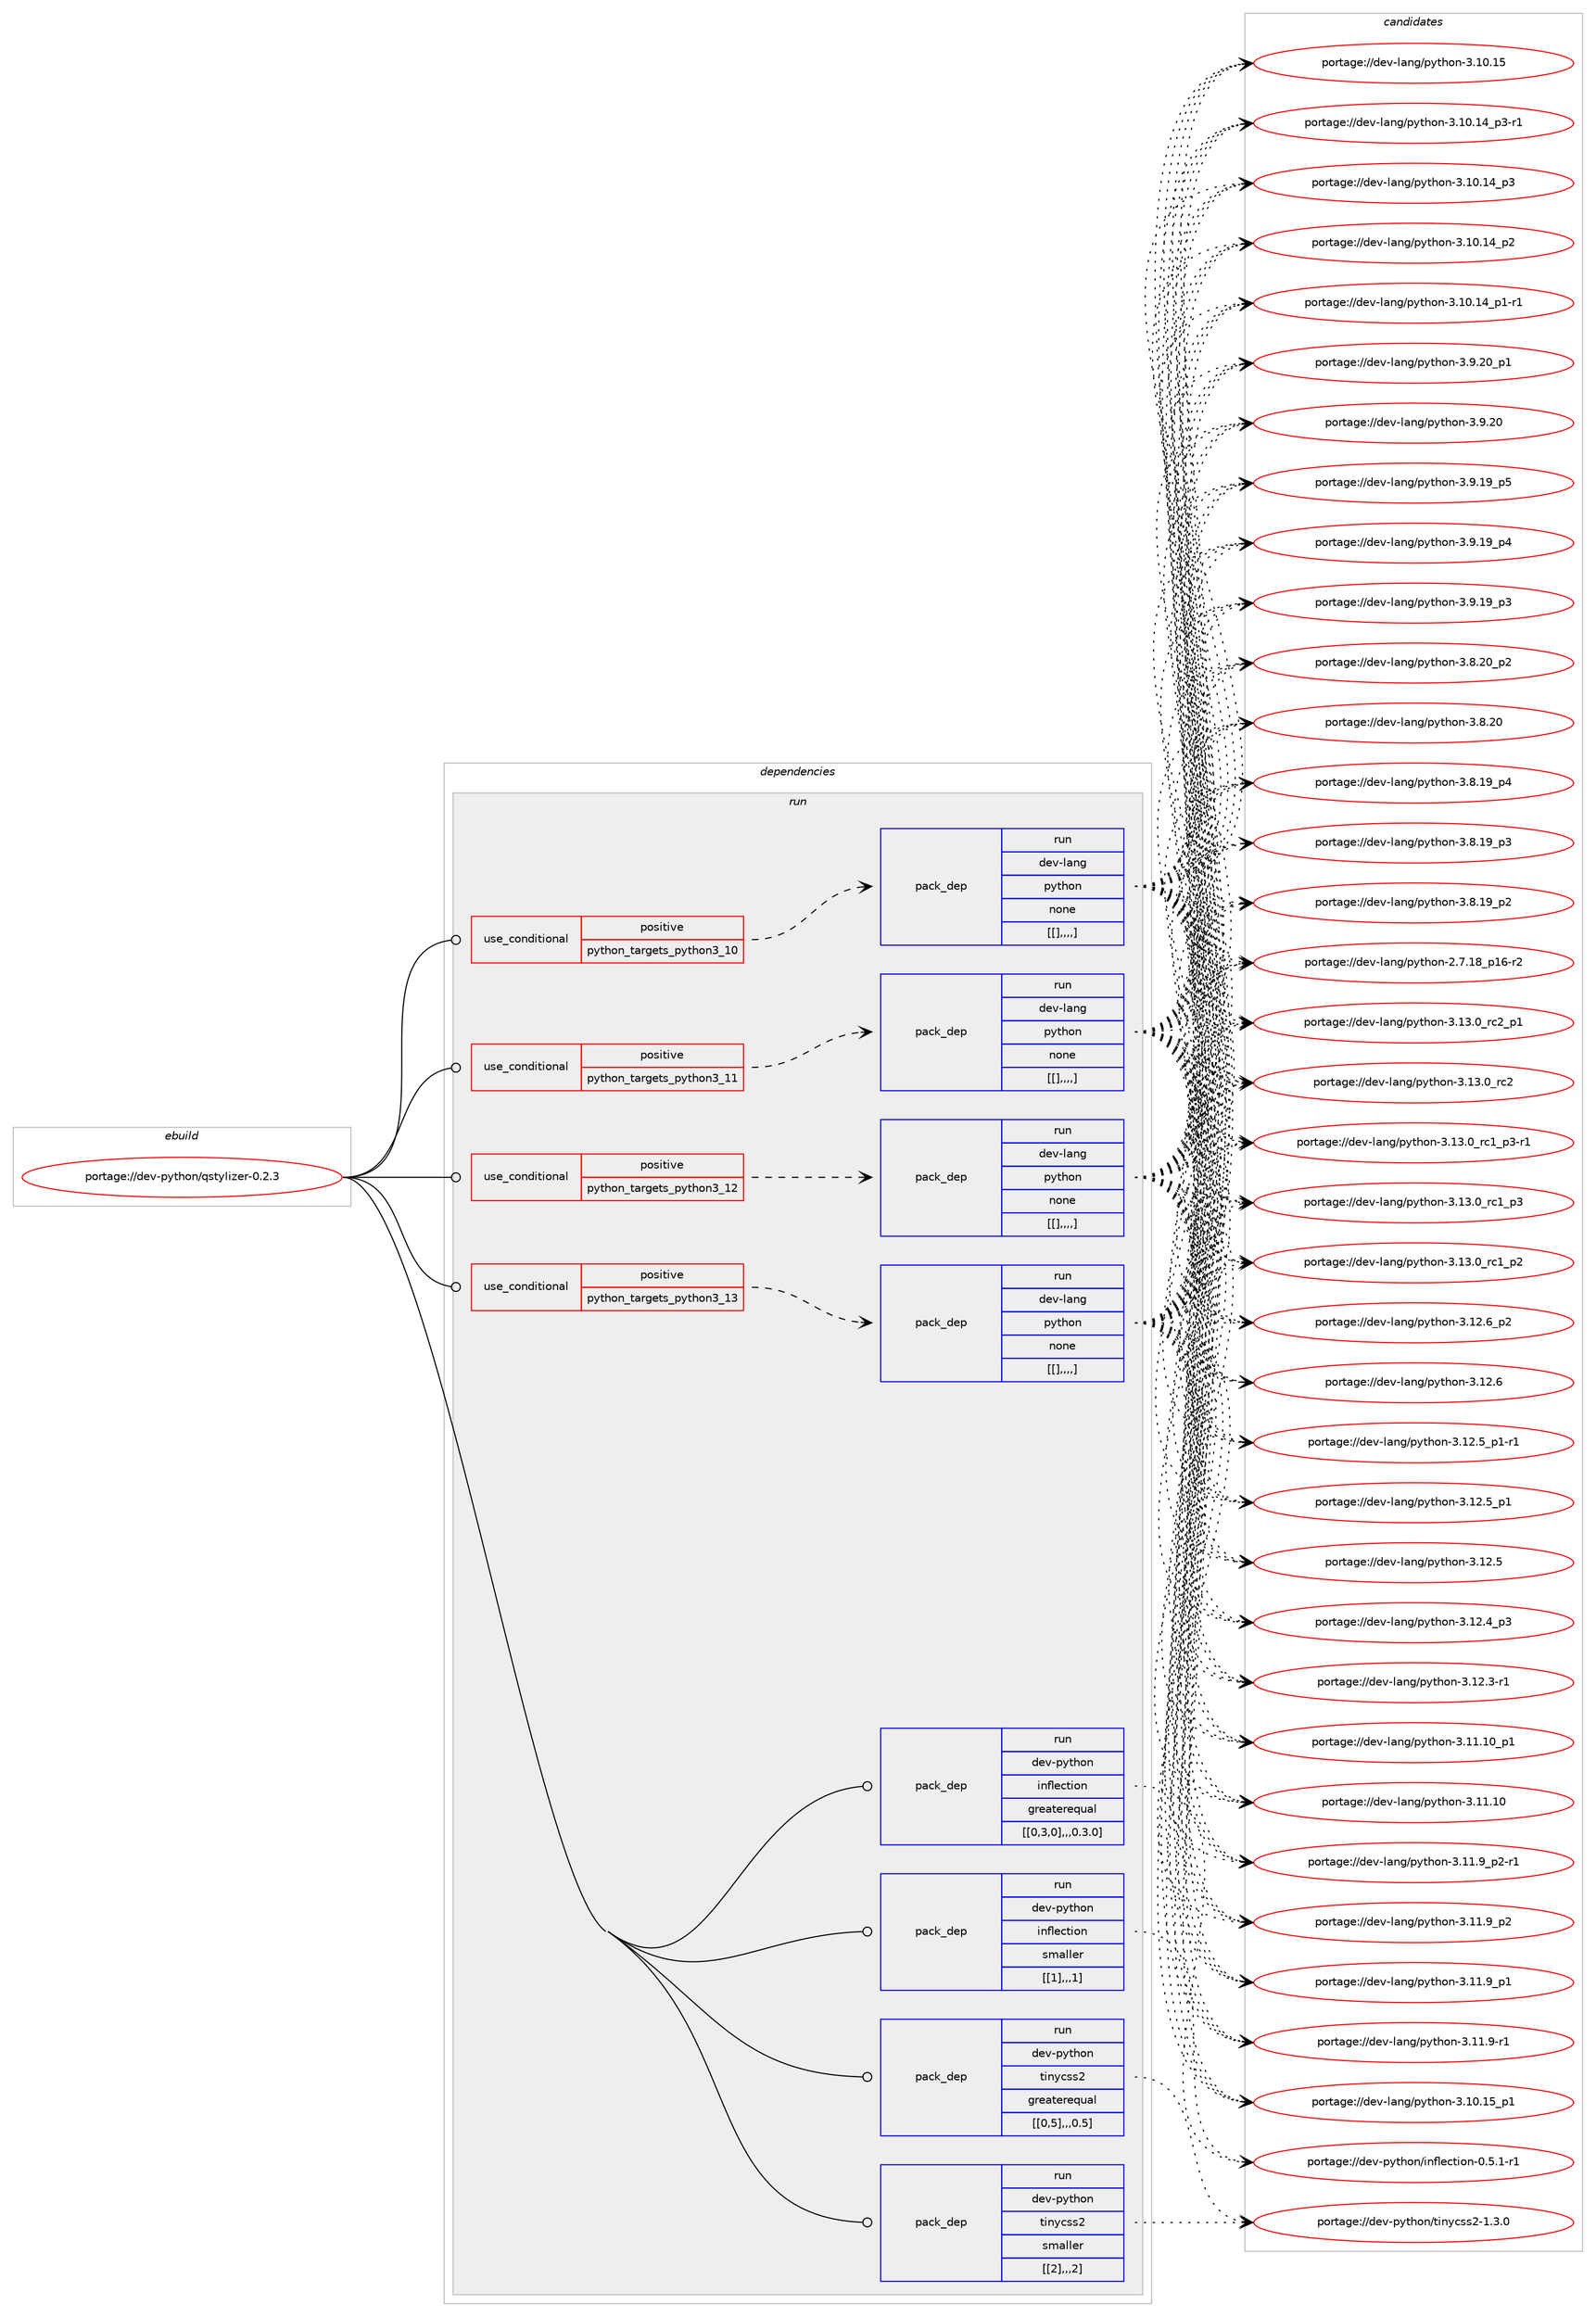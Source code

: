 digraph prolog {

# *************
# Graph options
# *************

newrank=true;
concentrate=true;
compound=true;
graph [rankdir=LR,fontname=Helvetica,fontsize=10,ranksep=1.5];#, ranksep=2.5, nodesep=0.2];
edge  [arrowhead=vee];
node  [fontname=Helvetica,fontsize=10];

# **********
# The ebuild
# **********

subgraph cluster_leftcol {
color=gray;
label=<<i>ebuild</i>>;
id [label="portage://dev-python/qstylizer-0.2.3", color=red, width=4, href="../dev-python/qstylizer-0.2.3.svg"];
}

# ****************
# The dependencies
# ****************

subgraph cluster_midcol {
color=gray;
label=<<i>dependencies</i>>;
subgraph cluster_compile {
fillcolor="#eeeeee";
style=filled;
label=<<i>compile</i>>;
}
subgraph cluster_compileandrun {
fillcolor="#eeeeee";
style=filled;
label=<<i>compile and run</i>>;
}
subgraph cluster_run {
fillcolor="#eeeeee";
style=filled;
label=<<i>run</i>>;
subgraph cond40452 {
dependency164551 [label=<<TABLE BORDER="0" CELLBORDER="1" CELLSPACING="0" CELLPADDING="4"><TR><TD ROWSPAN="3" CELLPADDING="10">use_conditional</TD></TR><TR><TD>positive</TD></TR><TR><TD>python_targets_python3_10</TD></TR></TABLE>>, shape=none, color=red];
subgraph pack122841 {
dependency164552 [label=<<TABLE BORDER="0" CELLBORDER="1" CELLSPACING="0" CELLPADDING="4" WIDTH="220"><TR><TD ROWSPAN="6" CELLPADDING="30">pack_dep</TD></TR><TR><TD WIDTH="110">run</TD></TR><TR><TD>dev-lang</TD></TR><TR><TD>python</TD></TR><TR><TD>none</TD></TR><TR><TD>[[],,,,]</TD></TR></TABLE>>, shape=none, color=blue];
}
dependency164551:e -> dependency164552:w [weight=20,style="dashed",arrowhead="vee"];
}
id:e -> dependency164551:w [weight=20,style="solid",arrowhead="odot"];
subgraph cond40453 {
dependency164553 [label=<<TABLE BORDER="0" CELLBORDER="1" CELLSPACING="0" CELLPADDING="4"><TR><TD ROWSPAN="3" CELLPADDING="10">use_conditional</TD></TR><TR><TD>positive</TD></TR><TR><TD>python_targets_python3_11</TD></TR></TABLE>>, shape=none, color=red];
subgraph pack122842 {
dependency164554 [label=<<TABLE BORDER="0" CELLBORDER="1" CELLSPACING="0" CELLPADDING="4" WIDTH="220"><TR><TD ROWSPAN="6" CELLPADDING="30">pack_dep</TD></TR><TR><TD WIDTH="110">run</TD></TR><TR><TD>dev-lang</TD></TR><TR><TD>python</TD></TR><TR><TD>none</TD></TR><TR><TD>[[],,,,]</TD></TR></TABLE>>, shape=none, color=blue];
}
dependency164553:e -> dependency164554:w [weight=20,style="dashed",arrowhead="vee"];
}
id:e -> dependency164553:w [weight=20,style="solid",arrowhead="odot"];
subgraph cond40454 {
dependency164555 [label=<<TABLE BORDER="0" CELLBORDER="1" CELLSPACING="0" CELLPADDING="4"><TR><TD ROWSPAN="3" CELLPADDING="10">use_conditional</TD></TR><TR><TD>positive</TD></TR><TR><TD>python_targets_python3_12</TD></TR></TABLE>>, shape=none, color=red];
subgraph pack122843 {
dependency164556 [label=<<TABLE BORDER="0" CELLBORDER="1" CELLSPACING="0" CELLPADDING="4" WIDTH="220"><TR><TD ROWSPAN="6" CELLPADDING="30">pack_dep</TD></TR><TR><TD WIDTH="110">run</TD></TR><TR><TD>dev-lang</TD></TR><TR><TD>python</TD></TR><TR><TD>none</TD></TR><TR><TD>[[],,,,]</TD></TR></TABLE>>, shape=none, color=blue];
}
dependency164555:e -> dependency164556:w [weight=20,style="dashed",arrowhead="vee"];
}
id:e -> dependency164555:w [weight=20,style="solid",arrowhead="odot"];
subgraph cond40455 {
dependency164557 [label=<<TABLE BORDER="0" CELLBORDER="1" CELLSPACING="0" CELLPADDING="4"><TR><TD ROWSPAN="3" CELLPADDING="10">use_conditional</TD></TR><TR><TD>positive</TD></TR><TR><TD>python_targets_python3_13</TD></TR></TABLE>>, shape=none, color=red];
subgraph pack122844 {
dependency164558 [label=<<TABLE BORDER="0" CELLBORDER="1" CELLSPACING="0" CELLPADDING="4" WIDTH="220"><TR><TD ROWSPAN="6" CELLPADDING="30">pack_dep</TD></TR><TR><TD WIDTH="110">run</TD></TR><TR><TD>dev-lang</TD></TR><TR><TD>python</TD></TR><TR><TD>none</TD></TR><TR><TD>[[],,,,]</TD></TR></TABLE>>, shape=none, color=blue];
}
dependency164557:e -> dependency164558:w [weight=20,style="dashed",arrowhead="vee"];
}
id:e -> dependency164557:w [weight=20,style="solid",arrowhead="odot"];
subgraph pack122845 {
dependency164559 [label=<<TABLE BORDER="0" CELLBORDER="1" CELLSPACING="0" CELLPADDING="4" WIDTH="220"><TR><TD ROWSPAN="6" CELLPADDING="30">pack_dep</TD></TR><TR><TD WIDTH="110">run</TD></TR><TR><TD>dev-python</TD></TR><TR><TD>inflection</TD></TR><TR><TD>greaterequal</TD></TR><TR><TD>[[0,3,0],,,0.3.0]</TD></TR></TABLE>>, shape=none, color=blue];
}
id:e -> dependency164559:w [weight=20,style="solid",arrowhead="odot"];
subgraph pack122846 {
dependency164560 [label=<<TABLE BORDER="0" CELLBORDER="1" CELLSPACING="0" CELLPADDING="4" WIDTH="220"><TR><TD ROWSPAN="6" CELLPADDING="30">pack_dep</TD></TR><TR><TD WIDTH="110">run</TD></TR><TR><TD>dev-python</TD></TR><TR><TD>inflection</TD></TR><TR><TD>smaller</TD></TR><TR><TD>[[1],,,1]</TD></TR></TABLE>>, shape=none, color=blue];
}
id:e -> dependency164560:w [weight=20,style="solid",arrowhead="odot"];
subgraph pack122847 {
dependency164561 [label=<<TABLE BORDER="0" CELLBORDER="1" CELLSPACING="0" CELLPADDING="4" WIDTH="220"><TR><TD ROWSPAN="6" CELLPADDING="30">pack_dep</TD></TR><TR><TD WIDTH="110">run</TD></TR><TR><TD>dev-python</TD></TR><TR><TD>tinycss2</TD></TR><TR><TD>greaterequal</TD></TR><TR><TD>[[0,5],,,0.5]</TD></TR></TABLE>>, shape=none, color=blue];
}
id:e -> dependency164561:w [weight=20,style="solid",arrowhead="odot"];
subgraph pack122848 {
dependency164562 [label=<<TABLE BORDER="0" CELLBORDER="1" CELLSPACING="0" CELLPADDING="4" WIDTH="220"><TR><TD ROWSPAN="6" CELLPADDING="30">pack_dep</TD></TR><TR><TD WIDTH="110">run</TD></TR><TR><TD>dev-python</TD></TR><TR><TD>tinycss2</TD></TR><TR><TD>smaller</TD></TR><TR><TD>[[2],,,2]</TD></TR></TABLE>>, shape=none, color=blue];
}
id:e -> dependency164562:w [weight=20,style="solid",arrowhead="odot"];
}
}

# **************
# The candidates
# **************

subgraph cluster_choices {
rank=same;
color=gray;
label=<<i>candidates</i>>;

subgraph choice122841 {
color=black;
nodesep=1;
choice100101118451089711010347112121116104111110455146495146489511499509511249 [label="portage://dev-lang/python-3.13.0_rc2_p1", color=red, width=4,href="../dev-lang/python-3.13.0_rc2_p1.svg"];
choice10010111845108971101034711212111610411111045514649514648951149950 [label="portage://dev-lang/python-3.13.0_rc2", color=red, width=4,href="../dev-lang/python-3.13.0_rc2.svg"];
choice1001011184510897110103471121211161041111104551464951464895114994995112514511449 [label="portage://dev-lang/python-3.13.0_rc1_p3-r1", color=red, width=4,href="../dev-lang/python-3.13.0_rc1_p3-r1.svg"];
choice100101118451089711010347112121116104111110455146495146489511499499511251 [label="portage://dev-lang/python-3.13.0_rc1_p3", color=red, width=4,href="../dev-lang/python-3.13.0_rc1_p3.svg"];
choice100101118451089711010347112121116104111110455146495146489511499499511250 [label="portage://dev-lang/python-3.13.0_rc1_p2", color=red, width=4,href="../dev-lang/python-3.13.0_rc1_p2.svg"];
choice100101118451089711010347112121116104111110455146495046549511250 [label="portage://dev-lang/python-3.12.6_p2", color=red, width=4,href="../dev-lang/python-3.12.6_p2.svg"];
choice10010111845108971101034711212111610411111045514649504654 [label="portage://dev-lang/python-3.12.6", color=red, width=4,href="../dev-lang/python-3.12.6.svg"];
choice1001011184510897110103471121211161041111104551464950465395112494511449 [label="portage://dev-lang/python-3.12.5_p1-r1", color=red, width=4,href="../dev-lang/python-3.12.5_p1-r1.svg"];
choice100101118451089711010347112121116104111110455146495046539511249 [label="portage://dev-lang/python-3.12.5_p1", color=red, width=4,href="../dev-lang/python-3.12.5_p1.svg"];
choice10010111845108971101034711212111610411111045514649504653 [label="portage://dev-lang/python-3.12.5", color=red, width=4,href="../dev-lang/python-3.12.5.svg"];
choice100101118451089711010347112121116104111110455146495046529511251 [label="portage://dev-lang/python-3.12.4_p3", color=red, width=4,href="../dev-lang/python-3.12.4_p3.svg"];
choice100101118451089711010347112121116104111110455146495046514511449 [label="portage://dev-lang/python-3.12.3-r1", color=red, width=4,href="../dev-lang/python-3.12.3-r1.svg"];
choice10010111845108971101034711212111610411111045514649494649489511249 [label="portage://dev-lang/python-3.11.10_p1", color=red, width=4,href="../dev-lang/python-3.11.10_p1.svg"];
choice1001011184510897110103471121211161041111104551464949464948 [label="portage://dev-lang/python-3.11.10", color=red, width=4,href="../dev-lang/python-3.11.10.svg"];
choice1001011184510897110103471121211161041111104551464949465795112504511449 [label="portage://dev-lang/python-3.11.9_p2-r1", color=red, width=4,href="../dev-lang/python-3.11.9_p2-r1.svg"];
choice100101118451089711010347112121116104111110455146494946579511250 [label="portage://dev-lang/python-3.11.9_p2", color=red, width=4,href="../dev-lang/python-3.11.9_p2.svg"];
choice100101118451089711010347112121116104111110455146494946579511249 [label="portage://dev-lang/python-3.11.9_p1", color=red, width=4,href="../dev-lang/python-3.11.9_p1.svg"];
choice100101118451089711010347112121116104111110455146494946574511449 [label="portage://dev-lang/python-3.11.9-r1", color=red, width=4,href="../dev-lang/python-3.11.9-r1.svg"];
choice10010111845108971101034711212111610411111045514649484649539511249 [label="portage://dev-lang/python-3.10.15_p1", color=red, width=4,href="../dev-lang/python-3.10.15_p1.svg"];
choice1001011184510897110103471121211161041111104551464948464953 [label="portage://dev-lang/python-3.10.15", color=red, width=4,href="../dev-lang/python-3.10.15.svg"];
choice100101118451089711010347112121116104111110455146494846495295112514511449 [label="portage://dev-lang/python-3.10.14_p3-r1", color=red, width=4,href="../dev-lang/python-3.10.14_p3-r1.svg"];
choice10010111845108971101034711212111610411111045514649484649529511251 [label="portage://dev-lang/python-3.10.14_p3", color=red, width=4,href="../dev-lang/python-3.10.14_p3.svg"];
choice10010111845108971101034711212111610411111045514649484649529511250 [label="portage://dev-lang/python-3.10.14_p2", color=red, width=4,href="../dev-lang/python-3.10.14_p2.svg"];
choice100101118451089711010347112121116104111110455146494846495295112494511449 [label="portage://dev-lang/python-3.10.14_p1-r1", color=red, width=4,href="../dev-lang/python-3.10.14_p1-r1.svg"];
choice100101118451089711010347112121116104111110455146574650489511249 [label="portage://dev-lang/python-3.9.20_p1", color=red, width=4,href="../dev-lang/python-3.9.20_p1.svg"];
choice10010111845108971101034711212111610411111045514657465048 [label="portage://dev-lang/python-3.9.20", color=red, width=4,href="../dev-lang/python-3.9.20.svg"];
choice100101118451089711010347112121116104111110455146574649579511253 [label="portage://dev-lang/python-3.9.19_p5", color=red, width=4,href="../dev-lang/python-3.9.19_p5.svg"];
choice100101118451089711010347112121116104111110455146574649579511252 [label="portage://dev-lang/python-3.9.19_p4", color=red, width=4,href="../dev-lang/python-3.9.19_p4.svg"];
choice100101118451089711010347112121116104111110455146574649579511251 [label="portage://dev-lang/python-3.9.19_p3", color=red, width=4,href="../dev-lang/python-3.9.19_p3.svg"];
choice100101118451089711010347112121116104111110455146564650489511250 [label="portage://dev-lang/python-3.8.20_p2", color=red, width=4,href="../dev-lang/python-3.8.20_p2.svg"];
choice10010111845108971101034711212111610411111045514656465048 [label="portage://dev-lang/python-3.8.20", color=red, width=4,href="../dev-lang/python-3.8.20.svg"];
choice100101118451089711010347112121116104111110455146564649579511252 [label="portage://dev-lang/python-3.8.19_p4", color=red, width=4,href="../dev-lang/python-3.8.19_p4.svg"];
choice100101118451089711010347112121116104111110455146564649579511251 [label="portage://dev-lang/python-3.8.19_p3", color=red, width=4,href="../dev-lang/python-3.8.19_p3.svg"];
choice100101118451089711010347112121116104111110455146564649579511250 [label="portage://dev-lang/python-3.8.19_p2", color=red, width=4,href="../dev-lang/python-3.8.19_p2.svg"];
choice100101118451089711010347112121116104111110455046554649569511249544511450 [label="portage://dev-lang/python-2.7.18_p16-r2", color=red, width=4,href="../dev-lang/python-2.7.18_p16-r2.svg"];
dependency164552:e -> choice100101118451089711010347112121116104111110455146495146489511499509511249:w [style=dotted,weight="100"];
dependency164552:e -> choice10010111845108971101034711212111610411111045514649514648951149950:w [style=dotted,weight="100"];
dependency164552:e -> choice1001011184510897110103471121211161041111104551464951464895114994995112514511449:w [style=dotted,weight="100"];
dependency164552:e -> choice100101118451089711010347112121116104111110455146495146489511499499511251:w [style=dotted,weight="100"];
dependency164552:e -> choice100101118451089711010347112121116104111110455146495146489511499499511250:w [style=dotted,weight="100"];
dependency164552:e -> choice100101118451089711010347112121116104111110455146495046549511250:w [style=dotted,weight="100"];
dependency164552:e -> choice10010111845108971101034711212111610411111045514649504654:w [style=dotted,weight="100"];
dependency164552:e -> choice1001011184510897110103471121211161041111104551464950465395112494511449:w [style=dotted,weight="100"];
dependency164552:e -> choice100101118451089711010347112121116104111110455146495046539511249:w [style=dotted,weight="100"];
dependency164552:e -> choice10010111845108971101034711212111610411111045514649504653:w [style=dotted,weight="100"];
dependency164552:e -> choice100101118451089711010347112121116104111110455146495046529511251:w [style=dotted,weight="100"];
dependency164552:e -> choice100101118451089711010347112121116104111110455146495046514511449:w [style=dotted,weight="100"];
dependency164552:e -> choice10010111845108971101034711212111610411111045514649494649489511249:w [style=dotted,weight="100"];
dependency164552:e -> choice1001011184510897110103471121211161041111104551464949464948:w [style=dotted,weight="100"];
dependency164552:e -> choice1001011184510897110103471121211161041111104551464949465795112504511449:w [style=dotted,weight="100"];
dependency164552:e -> choice100101118451089711010347112121116104111110455146494946579511250:w [style=dotted,weight="100"];
dependency164552:e -> choice100101118451089711010347112121116104111110455146494946579511249:w [style=dotted,weight="100"];
dependency164552:e -> choice100101118451089711010347112121116104111110455146494946574511449:w [style=dotted,weight="100"];
dependency164552:e -> choice10010111845108971101034711212111610411111045514649484649539511249:w [style=dotted,weight="100"];
dependency164552:e -> choice1001011184510897110103471121211161041111104551464948464953:w [style=dotted,weight="100"];
dependency164552:e -> choice100101118451089711010347112121116104111110455146494846495295112514511449:w [style=dotted,weight="100"];
dependency164552:e -> choice10010111845108971101034711212111610411111045514649484649529511251:w [style=dotted,weight="100"];
dependency164552:e -> choice10010111845108971101034711212111610411111045514649484649529511250:w [style=dotted,weight="100"];
dependency164552:e -> choice100101118451089711010347112121116104111110455146494846495295112494511449:w [style=dotted,weight="100"];
dependency164552:e -> choice100101118451089711010347112121116104111110455146574650489511249:w [style=dotted,weight="100"];
dependency164552:e -> choice10010111845108971101034711212111610411111045514657465048:w [style=dotted,weight="100"];
dependency164552:e -> choice100101118451089711010347112121116104111110455146574649579511253:w [style=dotted,weight="100"];
dependency164552:e -> choice100101118451089711010347112121116104111110455146574649579511252:w [style=dotted,weight="100"];
dependency164552:e -> choice100101118451089711010347112121116104111110455146574649579511251:w [style=dotted,weight="100"];
dependency164552:e -> choice100101118451089711010347112121116104111110455146564650489511250:w [style=dotted,weight="100"];
dependency164552:e -> choice10010111845108971101034711212111610411111045514656465048:w [style=dotted,weight="100"];
dependency164552:e -> choice100101118451089711010347112121116104111110455146564649579511252:w [style=dotted,weight="100"];
dependency164552:e -> choice100101118451089711010347112121116104111110455146564649579511251:w [style=dotted,weight="100"];
dependency164552:e -> choice100101118451089711010347112121116104111110455146564649579511250:w [style=dotted,weight="100"];
dependency164552:e -> choice100101118451089711010347112121116104111110455046554649569511249544511450:w [style=dotted,weight="100"];
}
subgraph choice122842 {
color=black;
nodesep=1;
choice100101118451089711010347112121116104111110455146495146489511499509511249 [label="portage://dev-lang/python-3.13.0_rc2_p1", color=red, width=4,href="../dev-lang/python-3.13.0_rc2_p1.svg"];
choice10010111845108971101034711212111610411111045514649514648951149950 [label="portage://dev-lang/python-3.13.0_rc2", color=red, width=4,href="../dev-lang/python-3.13.0_rc2.svg"];
choice1001011184510897110103471121211161041111104551464951464895114994995112514511449 [label="portage://dev-lang/python-3.13.0_rc1_p3-r1", color=red, width=4,href="../dev-lang/python-3.13.0_rc1_p3-r1.svg"];
choice100101118451089711010347112121116104111110455146495146489511499499511251 [label="portage://dev-lang/python-3.13.0_rc1_p3", color=red, width=4,href="../dev-lang/python-3.13.0_rc1_p3.svg"];
choice100101118451089711010347112121116104111110455146495146489511499499511250 [label="portage://dev-lang/python-3.13.0_rc1_p2", color=red, width=4,href="../dev-lang/python-3.13.0_rc1_p2.svg"];
choice100101118451089711010347112121116104111110455146495046549511250 [label="portage://dev-lang/python-3.12.6_p2", color=red, width=4,href="../dev-lang/python-3.12.6_p2.svg"];
choice10010111845108971101034711212111610411111045514649504654 [label="portage://dev-lang/python-3.12.6", color=red, width=4,href="../dev-lang/python-3.12.6.svg"];
choice1001011184510897110103471121211161041111104551464950465395112494511449 [label="portage://dev-lang/python-3.12.5_p1-r1", color=red, width=4,href="../dev-lang/python-3.12.5_p1-r1.svg"];
choice100101118451089711010347112121116104111110455146495046539511249 [label="portage://dev-lang/python-3.12.5_p1", color=red, width=4,href="../dev-lang/python-3.12.5_p1.svg"];
choice10010111845108971101034711212111610411111045514649504653 [label="portage://dev-lang/python-3.12.5", color=red, width=4,href="../dev-lang/python-3.12.5.svg"];
choice100101118451089711010347112121116104111110455146495046529511251 [label="portage://dev-lang/python-3.12.4_p3", color=red, width=4,href="../dev-lang/python-3.12.4_p3.svg"];
choice100101118451089711010347112121116104111110455146495046514511449 [label="portage://dev-lang/python-3.12.3-r1", color=red, width=4,href="../dev-lang/python-3.12.3-r1.svg"];
choice10010111845108971101034711212111610411111045514649494649489511249 [label="portage://dev-lang/python-3.11.10_p1", color=red, width=4,href="../dev-lang/python-3.11.10_p1.svg"];
choice1001011184510897110103471121211161041111104551464949464948 [label="portage://dev-lang/python-3.11.10", color=red, width=4,href="../dev-lang/python-3.11.10.svg"];
choice1001011184510897110103471121211161041111104551464949465795112504511449 [label="portage://dev-lang/python-3.11.9_p2-r1", color=red, width=4,href="../dev-lang/python-3.11.9_p2-r1.svg"];
choice100101118451089711010347112121116104111110455146494946579511250 [label="portage://dev-lang/python-3.11.9_p2", color=red, width=4,href="../dev-lang/python-3.11.9_p2.svg"];
choice100101118451089711010347112121116104111110455146494946579511249 [label="portage://dev-lang/python-3.11.9_p1", color=red, width=4,href="../dev-lang/python-3.11.9_p1.svg"];
choice100101118451089711010347112121116104111110455146494946574511449 [label="portage://dev-lang/python-3.11.9-r1", color=red, width=4,href="../dev-lang/python-3.11.9-r1.svg"];
choice10010111845108971101034711212111610411111045514649484649539511249 [label="portage://dev-lang/python-3.10.15_p1", color=red, width=4,href="../dev-lang/python-3.10.15_p1.svg"];
choice1001011184510897110103471121211161041111104551464948464953 [label="portage://dev-lang/python-3.10.15", color=red, width=4,href="../dev-lang/python-3.10.15.svg"];
choice100101118451089711010347112121116104111110455146494846495295112514511449 [label="portage://dev-lang/python-3.10.14_p3-r1", color=red, width=4,href="../dev-lang/python-3.10.14_p3-r1.svg"];
choice10010111845108971101034711212111610411111045514649484649529511251 [label="portage://dev-lang/python-3.10.14_p3", color=red, width=4,href="../dev-lang/python-3.10.14_p3.svg"];
choice10010111845108971101034711212111610411111045514649484649529511250 [label="portage://dev-lang/python-3.10.14_p2", color=red, width=4,href="../dev-lang/python-3.10.14_p2.svg"];
choice100101118451089711010347112121116104111110455146494846495295112494511449 [label="portage://dev-lang/python-3.10.14_p1-r1", color=red, width=4,href="../dev-lang/python-3.10.14_p1-r1.svg"];
choice100101118451089711010347112121116104111110455146574650489511249 [label="portage://dev-lang/python-3.9.20_p1", color=red, width=4,href="../dev-lang/python-3.9.20_p1.svg"];
choice10010111845108971101034711212111610411111045514657465048 [label="portage://dev-lang/python-3.9.20", color=red, width=4,href="../dev-lang/python-3.9.20.svg"];
choice100101118451089711010347112121116104111110455146574649579511253 [label="portage://dev-lang/python-3.9.19_p5", color=red, width=4,href="../dev-lang/python-3.9.19_p5.svg"];
choice100101118451089711010347112121116104111110455146574649579511252 [label="portage://dev-lang/python-3.9.19_p4", color=red, width=4,href="../dev-lang/python-3.9.19_p4.svg"];
choice100101118451089711010347112121116104111110455146574649579511251 [label="portage://dev-lang/python-3.9.19_p3", color=red, width=4,href="../dev-lang/python-3.9.19_p3.svg"];
choice100101118451089711010347112121116104111110455146564650489511250 [label="portage://dev-lang/python-3.8.20_p2", color=red, width=4,href="../dev-lang/python-3.8.20_p2.svg"];
choice10010111845108971101034711212111610411111045514656465048 [label="portage://dev-lang/python-3.8.20", color=red, width=4,href="../dev-lang/python-3.8.20.svg"];
choice100101118451089711010347112121116104111110455146564649579511252 [label="portage://dev-lang/python-3.8.19_p4", color=red, width=4,href="../dev-lang/python-3.8.19_p4.svg"];
choice100101118451089711010347112121116104111110455146564649579511251 [label="portage://dev-lang/python-3.8.19_p3", color=red, width=4,href="../dev-lang/python-3.8.19_p3.svg"];
choice100101118451089711010347112121116104111110455146564649579511250 [label="portage://dev-lang/python-3.8.19_p2", color=red, width=4,href="../dev-lang/python-3.8.19_p2.svg"];
choice100101118451089711010347112121116104111110455046554649569511249544511450 [label="portage://dev-lang/python-2.7.18_p16-r2", color=red, width=4,href="../dev-lang/python-2.7.18_p16-r2.svg"];
dependency164554:e -> choice100101118451089711010347112121116104111110455146495146489511499509511249:w [style=dotted,weight="100"];
dependency164554:e -> choice10010111845108971101034711212111610411111045514649514648951149950:w [style=dotted,weight="100"];
dependency164554:e -> choice1001011184510897110103471121211161041111104551464951464895114994995112514511449:w [style=dotted,weight="100"];
dependency164554:e -> choice100101118451089711010347112121116104111110455146495146489511499499511251:w [style=dotted,weight="100"];
dependency164554:e -> choice100101118451089711010347112121116104111110455146495146489511499499511250:w [style=dotted,weight="100"];
dependency164554:e -> choice100101118451089711010347112121116104111110455146495046549511250:w [style=dotted,weight="100"];
dependency164554:e -> choice10010111845108971101034711212111610411111045514649504654:w [style=dotted,weight="100"];
dependency164554:e -> choice1001011184510897110103471121211161041111104551464950465395112494511449:w [style=dotted,weight="100"];
dependency164554:e -> choice100101118451089711010347112121116104111110455146495046539511249:w [style=dotted,weight="100"];
dependency164554:e -> choice10010111845108971101034711212111610411111045514649504653:w [style=dotted,weight="100"];
dependency164554:e -> choice100101118451089711010347112121116104111110455146495046529511251:w [style=dotted,weight="100"];
dependency164554:e -> choice100101118451089711010347112121116104111110455146495046514511449:w [style=dotted,weight="100"];
dependency164554:e -> choice10010111845108971101034711212111610411111045514649494649489511249:w [style=dotted,weight="100"];
dependency164554:e -> choice1001011184510897110103471121211161041111104551464949464948:w [style=dotted,weight="100"];
dependency164554:e -> choice1001011184510897110103471121211161041111104551464949465795112504511449:w [style=dotted,weight="100"];
dependency164554:e -> choice100101118451089711010347112121116104111110455146494946579511250:w [style=dotted,weight="100"];
dependency164554:e -> choice100101118451089711010347112121116104111110455146494946579511249:w [style=dotted,weight="100"];
dependency164554:e -> choice100101118451089711010347112121116104111110455146494946574511449:w [style=dotted,weight="100"];
dependency164554:e -> choice10010111845108971101034711212111610411111045514649484649539511249:w [style=dotted,weight="100"];
dependency164554:e -> choice1001011184510897110103471121211161041111104551464948464953:w [style=dotted,weight="100"];
dependency164554:e -> choice100101118451089711010347112121116104111110455146494846495295112514511449:w [style=dotted,weight="100"];
dependency164554:e -> choice10010111845108971101034711212111610411111045514649484649529511251:w [style=dotted,weight="100"];
dependency164554:e -> choice10010111845108971101034711212111610411111045514649484649529511250:w [style=dotted,weight="100"];
dependency164554:e -> choice100101118451089711010347112121116104111110455146494846495295112494511449:w [style=dotted,weight="100"];
dependency164554:e -> choice100101118451089711010347112121116104111110455146574650489511249:w [style=dotted,weight="100"];
dependency164554:e -> choice10010111845108971101034711212111610411111045514657465048:w [style=dotted,weight="100"];
dependency164554:e -> choice100101118451089711010347112121116104111110455146574649579511253:w [style=dotted,weight="100"];
dependency164554:e -> choice100101118451089711010347112121116104111110455146574649579511252:w [style=dotted,weight="100"];
dependency164554:e -> choice100101118451089711010347112121116104111110455146574649579511251:w [style=dotted,weight="100"];
dependency164554:e -> choice100101118451089711010347112121116104111110455146564650489511250:w [style=dotted,weight="100"];
dependency164554:e -> choice10010111845108971101034711212111610411111045514656465048:w [style=dotted,weight="100"];
dependency164554:e -> choice100101118451089711010347112121116104111110455146564649579511252:w [style=dotted,weight="100"];
dependency164554:e -> choice100101118451089711010347112121116104111110455146564649579511251:w [style=dotted,weight="100"];
dependency164554:e -> choice100101118451089711010347112121116104111110455146564649579511250:w [style=dotted,weight="100"];
dependency164554:e -> choice100101118451089711010347112121116104111110455046554649569511249544511450:w [style=dotted,weight="100"];
}
subgraph choice122843 {
color=black;
nodesep=1;
choice100101118451089711010347112121116104111110455146495146489511499509511249 [label="portage://dev-lang/python-3.13.0_rc2_p1", color=red, width=4,href="../dev-lang/python-3.13.0_rc2_p1.svg"];
choice10010111845108971101034711212111610411111045514649514648951149950 [label="portage://dev-lang/python-3.13.0_rc2", color=red, width=4,href="../dev-lang/python-3.13.0_rc2.svg"];
choice1001011184510897110103471121211161041111104551464951464895114994995112514511449 [label="portage://dev-lang/python-3.13.0_rc1_p3-r1", color=red, width=4,href="../dev-lang/python-3.13.0_rc1_p3-r1.svg"];
choice100101118451089711010347112121116104111110455146495146489511499499511251 [label="portage://dev-lang/python-3.13.0_rc1_p3", color=red, width=4,href="../dev-lang/python-3.13.0_rc1_p3.svg"];
choice100101118451089711010347112121116104111110455146495146489511499499511250 [label="portage://dev-lang/python-3.13.0_rc1_p2", color=red, width=4,href="../dev-lang/python-3.13.0_rc1_p2.svg"];
choice100101118451089711010347112121116104111110455146495046549511250 [label="portage://dev-lang/python-3.12.6_p2", color=red, width=4,href="../dev-lang/python-3.12.6_p2.svg"];
choice10010111845108971101034711212111610411111045514649504654 [label="portage://dev-lang/python-3.12.6", color=red, width=4,href="../dev-lang/python-3.12.6.svg"];
choice1001011184510897110103471121211161041111104551464950465395112494511449 [label="portage://dev-lang/python-3.12.5_p1-r1", color=red, width=4,href="../dev-lang/python-3.12.5_p1-r1.svg"];
choice100101118451089711010347112121116104111110455146495046539511249 [label="portage://dev-lang/python-3.12.5_p1", color=red, width=4,href="../dev-lang/python-3.12.5_p1.svg"];
choice10010111845108971101034711212111610411111045514649504653 [label="portage://dev-lang/python-3.12.5", color=red, width=4,href="../dev-lang/python-3.12.5.svg"];
choice100101118451089711010347112121116104111110455146495046529511251 [label="portage://dev-lang/python-3.12.4_p3", color=red, width=4,href="../dev-lang/python-3.12.4_p3.svg"];
choice100101118451089711010347112121116104111110455146495046514511449 [label="portage://dev-lang/python-3.12.3-r1", color=red, width=4,href="../dev-lang/python-3.12.3-r1.svg"];
choice10010111845108971101034711212111610411111045514649494649489511249 [label="portage://dev-lang/python-3.11.10_p1", color=red, width=4,href="../dev-lang/python-3.11.10_p1.svg"];
choice1001011184510897110103471121211161041111104551464949464948 [label="portage://dev-lang/python-3.11.10", color=red, width=4,href="../dev-lang/python-3.11.10.svg"];
choice1001011184510897110103471121211161041111104551464949465795112504511449 [label="portage://dev-lang/python-3.11.9_p2-r1", color=red, width=4,href="../dev-lang/python-3.11.9_p2-r1.svg"];
choice100101118451089711010347112121116104111110455146494946579511250 [label="portage://dev-lang/python-3.11.9_p2", color=red, width=4,href="../dev-lang/python-3.11.9_p2.svg"];
choice100101118451089711010347112121116104111110455146494946579511249 [label="portage://dev-lang/python-3.11.9_p1", color=red, width=4,href="../dev-lang/python-3.11.9_p1.svg"];
choice100101118451089711010347112121116104111110455146494946574511449 [label="portage://dev-lang/python-3.11.9-r1", color=red, width=4,href="../dev-lang/python-3.11.9-r1.svg"];
choice10010111845108971101034711212111610411111045514649484649539511249 [label="portage://dev-lang/python-3.10.15_p1", color=red, width=4,href="../dev-lang/python-3.10.15_p1.svg"];
choice1001011184510897110103471121211161041111104551464948464953 [label="portage://dev-lang/python-3.10.15", color=red, width=4,href="../dev-lang/python-3.10.15.svg"];
choice100101118451089711010347112121116104111110455146494846495295112514511449 [label="portage://dev-lang/python-3.10.14_p3-r1", color=red, width=4,href="../dev-lang/python-3.10.14_p3-r1.svg"];
choice10010111845108971101034711212111610411111045514649484649529511251 [label="portage://dev-lang/python-3.10.14_p3", color=red, width=4,href="../dev-lang/python-3.10.14_p3.svg"];
choice10010111845108971101034711212111610411111045514649484649529511250 [label="portage://dev-lang/python-3.10.14_p2", color=red, width=4,href="../dev-lang/python-3.10.14_p2.svg"];
choice100101118451089711010347112121116104111110455146494846495295112494511449 [label="portage://dev-lang/python-3.10.14_p1-r1", color=red, width=4,href="../dev-lang/python-3.10.14_p1-r1.svg"];
choice100101118451089711010347112121116104111110455146574650489511249 [label="portage://dev-lang/python-3.9.20_p1", color=red, width=4,href="../dev-lang/python-3.9.20_p1.svg"];
choice10010111845108971101034711212111610411111045514657465048 [label="portage://dev-lang/python-3.9.20", color=red, width=4,href="../dev-lang/python-3.9.20.svg"];
choice100101118451089711010347112121116104111110455146574649579511253 [label="portage://dev-lang/python-3.9.19_p5", color=red, width=4,href="../dev-lang/python-3.9.19_p5.svg"];
choice100101118451089711010347112121116104111110455146574649579511252 [label="portage://dev-lang/python-3.9.19_p4", color=red, width=4,href="../dev-lang/python-3.9.19_p4.svg"];
choice100101118451089711010347112121116104111110455146574649579511251 [label="portage://dev-lang/python-3.9.19_p3", color=red, width=4,href="../dev-lang/python-3.9.19_p3.svg"];
choice100101118451089711010347112121116104111110455146564650489511250 [label="portage://dev-lang/python-3.8.20_p2", color=red, width=4,href="../dev-lang/python-3.8.20_p2.svg"];
choice10010111845108971101034711212111610411111045514656465048 [label="portage://dev-lang/python-3.8.20", color=red, width=4,href="../dev-lang/python-3.8.20.svg"];
choice100101118451089711010347112121116104111110455146564649579511252 [label="portage://dev-lang/python-3.8.19_p4", color=red, width=4,href="../dev-lang/python-3.8.19_p4.svg"];
choice100101118451089711010347112121116104111110455146564649579511251 [label="portage://dev-lang/python-3.8.19_p3", color=red, width=4,href="../dev-lang/python-3.8.19_p3.svg"];
choice100101118451089711010347112121116104111110455146564649579511250 [label="portage://dev-lang/python-3.8.19_p2", color=red, width=4,href="../dev-lang/python-3.8.19_p2.svg"];
choice100101118451089711010347112121116104111110455046554649569511249544511450 [label="portage://dev-lang/python-2.7.18_p16-r2", color=red, width=4,href="../dev-lang/python-2.7.18_p16-r2.svg"];
dependency164556:e -> choice100101118451089711010347112121116104111110455146495146489511499509511249:w [style=dotted,weight="100"];
dependency164556:e -> choice10010111845108971101034711212111610411111045514649514648951149950:w [style=dotted,weight="100"];
dependency164556:e -> choice1001011184510897110103471121211161041111104551464951464895114994995112514511449:w [style=dotted,weight="100"];
dependency164556:e -> choice100101118451089711010347112121116104111110455146495146489511499499511251:w [style=dotted,weight="100"];
dependency164556:e -> choice100101118451089711010347112121116104111110455146495146489511499499511250:w [style=dotted,weight="100"];
dependency164556:e -> choice100101118451089711010347112121116104111110455146495046549511250:w [style=dotted,weight="100"];
dependency164556:e -> choice10010111845108971101034711212111610411111045514649504654:w [style=dotted,weight="100"];
dependency164556:e -> choice1001011184510897110103471121211161041111104551464950465395112494511449:w [style=dotted,weight="100"];
dependency164556:e -> choice100101118451089711010347112121116104111110455146495046539511249:w [style=dotted,weight="100"];
dependency164556:e -> choice10010111845108971101034711212111610411111045514649504653:w [style=dotted,weight="100"];
dependency164556:e -> choice100101118451089711010347112121116104111110455146495046529511251:w [style=dotted,weight="100"];
dependency164556:e -> choice100101118451089711010347112121116104111110455146495046514511449:w [style=dotted,weight="100"];
dependency164556:e -> choice10010111845108971101034711212111610411111045514649494649489511249:w [style=dotted,weight="100"];
dependency164556:e -> choice1001011184510897110103471121211161041111104551464949464948:w [style=dotted,weight="100"];
dependency164556:e -> choice1001011184510897110103471121211161041111104551464949465795112504511449:w [style=dotted,weight="100"];
dependency164556:e -> choice100101118451089711010347112121116104111110455146494946579511250:w [style=dotted,weight="100"];
dependency164556:e -> choice100101118451089711010347112121116104111110455146494946579511249:w [style=dotted,weight="100"];
dependency164556:e -> choice100101118451089711010347112121116104111110455146494946574511449:w [style=dotted,weight="100"];
dependency164556:e -> choice10010111845108971101034711212111610411111045514649484649539511249:w [style=dotted,weight="100"];
dependency164556:e -> choice1001011184510897110103471121211161041111104551464948464953:w [style=dotted,weight="100"];
dependency164556:e -> choice100101118451089711010347112121116104111110455146494846495295112514511449:w [style=dotted,weight="100"];
dependency164556:e -> choice10010111845108971101034711212111610411111045514649484649529511251:w [style=dotted,weight="100"];
dependency164556:e -> choice10010111845108971101034711212111610411111045514649484649529511250:w [style=dotted,weight="100"];
dependency164556:e -> choice100101118451089711010347112121116104111110455146494846495295112494511449:w [style=dotted,weight="100"];
dependency164556:e -> choice100101118451089711010347112121116104111110455146574650489511249:w [style=dotted,weight="100"];
dependency164556:e -> choice10010111845108971101034711212111610411111045514657465048:w [style=dotted,weight="100"];
dependency164556:e -> choice100101118451089711010347112121116104111110455146574649579511253:w [style=dotted,weight="100"];
dependency164556:e -> choice100101118451089711010347112121116104111110455146574649579511252:w [style=dotted,weight="100"];
dependency164556:e -> choice100101118451089711010347112121116104111110455146574649579511251:w [style=dotted,weight="100"];
dependency164556:e -> choice100101118451089711010347112121116104111110455146564650489511250:w [style=dotted,weight="100"];
dependency164556:e -> choice10010111845108971101034711212111610411111045514656465048:w [style=dotted,weight="100"];
dependency164556:e -> choice100101118451089711010347112121116104111110455146564649579511252:w [style=dotted,weight="100"];
dependency164556:e -> choice100101118451089711010347112121116104111110455146564649579511251:w [style=dotted,weight="100"];
dependency164556:e -> choice100101118451089711010347112121116104111110455146564649579511250:w [style=dotted,weight="100"];
dependency164556:e -> choice100101118451089711010347112121116104111110455046554649569511249544511450:w [style=dotted,weight="100"];
}
subgraph choice122844 {
color=black;
nodesep=1;
choice100101118451089711010347112121116104111110455146495146489511499509511249 [label="portage://dev-lang/python-3.13.0_rc2_p1", color=red, width=4,href="../dev-lang/python-3.13.0_rc2_p1.svg"];
choice10010111845108971101034711212111610411111045514649514648951149950 [label="portage://dev-lang/python-3.13.0_rc2", color=red, width=4,href="../dev-lang/python-3.13.0_rc2.svg"];
choice1001011184510897110103471121211161041111104551464951464895114994995112514511449 [label="portage://dev-lang/python-3.13.0_rc1_p3-r1", color=red, width=4,href="../dev-lang/python-3.13.0_rc1_p3-r1.svg"];
choice100101118451089711010347112121116104111110455146495146489511499499511251 [label="portage://dev-lang/python-3.13.0_rc1_p3", color=red, width=4,href="../dev-lang/python-3.13.0_rc1_p3.svg"];
choice100101118451089711010347112121116104111110455146495146489511499499511250 [label="portage://dev-lang/python-3.13.0_rc1_p2", color=red, width=4,href="../dev-lang/python-3.13.0_rc1_p2.svg"];
choice100101118451089711010347112121116104111110455146495046549511250 [label="portage://dev-lang/python-3.12.6_p2", color=red, width=4,href="../dev-lang/python-3.12.6_p2.svg"];
choice10010111845108971101034711212111610411111045514649504654 [label="portage://dev-lang/python-3.12.6", color=red, width=4,href="../dev-lang/python-3.12.6.svg"];
choice1001011184510897110103471121211161041111104551464950465395112494511449 [label="portage://dev-lang/python-3.12.5_p1-r1", color=red, width=4,href="../dev-lang/python-3.12.5_p1-r1.svg"];
choice100101118451089711010347112121116104111110455146495046539511249 [label="portage://dev-lang/python-3.12.5_p1", color=red, width=4,href="../dev-lang/python-3.12.5_p1.svg"];
choice10010111845108971101034711212111610411111045514649504653 [label="portage://dev-lang/python-3.12.5", color=red, width=4,href="../dev-lang/python-3.12.5.svg"];
choice100101118451089711010347112121116104111110455146495046529511251 [label="portage://dev-lang/python-3.12.4_p3", color=red, width=4,href="../dev-lang/python-3.12.4_p3.svg"];
choice100101118451089711010347112121116104111110455146495046514511449 [label="portage://dev-lang/python-3.12.3-r1", color=red, width=4,href="../dev-lang/python-3.12.3-r1.svg"];
choice10010111845108971101034711212111610411111045514649494649489511249 [label="portage://dev-lang/python-3.11.10_p1", color=red, width=4,href="../dev-lang/python-3.11.10_p1.svg"];
choice1001011184510897110103471121211161041111104551464949464948 [label="portage://dev-lang/python-3.11.10", color=red, width=4,href="../dev-lang/python-3.11.10.svg"];
choice1001011184510897110103471121211161041111104551464949465795112504511449 [label="portage://dev-lang/python-3.11.9_p2-r1", color=red, width=4,href="../dev-lang/python-3.11.9_p2-r1.svg"];
choice100101118451089711010347112121116104111110455146494946579511250 [label="portage://dev-lang/python-3.11.9_p2", color=red, width=4,href="../dev-lang/python-3.11.9_p2.svg"];
choice100101118451089711010347112121116104111110455146494946579511249 [label="portage://dev-lang/python-3.11.9_p1", color=red, width=4,href="../dev-lang/python-3.11.9_p1.svg"];
choice100101118451089711010347112121116104111110455146494946574511449 [label="portage://dev-lang/python-3.11.9-r1", color=red, width=4,href="../dev-lang/python-3.11.9-r1.svg"];
choice10010111845108971101034711212111610411111045514649484649539511249 [label="portage://dev-lang/python-3.10.15_p1", color=red, width=4,href="../dev-lang/python-3.10.15_p1.svg"];
choice1001011184510897110103471121211161041111104551464948464953 [label="portage://dev-lang/python-3.10.15", color=red, width=4,href="../dev-lang/python-3.10.15.svg"];
choice100101118451089711010347112121116104111110455146494846495295112514511449 [label="portage://dev-lang/python-3.10.14_p3-r1", color=red, width=4,href="../dev-lang/python-3.10.14_p3-r1.svg"];
choice10010111845108971101034711212111610411111045514649484649529511251 [label="portage://dev-lang/python-3.10.14_p3", color=red, width=4,href="../dev-lang/python-3.10.14_p3.svg"];
choice10010111845108971101034711212111610411111045514649484649529511250 [label="portage://dev-lang/python-3.10.14_p2", color=red, width=4,href="../dev-lang/python-3.10.14_p2.svg"];
choice100101118451089711010347112121116104111110455146494846495295112494511449 [label="portage://dev-lang/python-3.10.14_p1-r1", color=red, width=4,href="../dev-lang/python-3.10.14_p1-r1.svg"];
choice100101118451089711010347112121116104111110455146574650489511249 [label="portage://dev-lang/python-3.9.20_p1", color=red, width=4,href="../dev-lang/python-3.9.20_p1.svg"];
choice10010111845108971101034711212111610411111045514657465048 [label="portage://dev-lang/python-3.9.20", color=red, width=4,href="../dev-lang/python-3.9.20.svg"];
choice100101118451089711010347112121116104111110455146574649579511253 [label="portage://dev-lang/python-3.9.19_p5", color=red, width=4,href="../dev-lang/python-3.9.19_p5.svg"];
choice100101118451089711010347112121116104111110455146574649579511252 [label="portage://dev-lang/python-3.9.19_p4", color=red, width=4,href="../dev-lang/python-3.9.19_p4.svg"];
choice100101118451089711010347112121116104111110455146574649579511251 [label="portage://dev-lang/python-3.9.19_p3", color=red, width=4,href="../dev-lang/python-3.9.19_p3.svg"];
choice100101118451089711010347112121116104111110455146564650489511250 [label="portage://dev-lang/python-3.8.20_p2", color=red, width=4,href="../dev-lang/python-3.8.20_p2.svg"];
choice10010111845108971101034711212111610411111045514656465048 [label="portage://dev-lang/python-3.8.20", color=red, width=4,href="../dev-lang/python-3.8.20.svg"];
choice100101118451089711010347112121116104111110455146564649579511252 [label="portage://dev-lang/python-3.8.19_p4", color=red, width=4,href="../dev-lang/python-3.8.19_p4.svg"];
choice100101118451089711010347112121116104111110455146564649579511251 [label="portage://dev-lang/python-3.8.19_p3", color=red, width=4,href="../dev-lang/python-3.8.19_p3.svg"];
choice100101118451089711010347112121116104111110455146564649579511250 [label="portage://dev-lang/python-3.8.19_p2", color=red, width=4,href="../dev-lang/python-3.8.19_p2.svg"];
choice100101118451089711010347112121116104111110455046554649569511249544511450 [label="portage://dev-lang/python-2.7.18_p16-r2", color=red, width=4,href="../dev-lang/python-2.7.18_p16-r2.svg"];
dependency164558:e -> choice100101118451089711010347112121116104111110455146495146489511499509511249:w [style=dotted,weight="100"];
dependency164558:e -> choice10010111845108971101034711212111610411111045514649514648951149950:w [style=dotted,weight="100"];
dependency164558:e -> choice1001011184510897110103471121211161041111104551464951464895114994995112514511449:w [style=dotted,weight="100"];
dependency164558:e -> choice100101118451089711010347112121116104111110455146495146489511499499511251:w [style=dotted,weight="100"];
dependency164558:e -> choice100101118451089711010347112121116104111110455146495146489511499499511250:w [style=dotted,weight="100"];
dependency164558:e -> choice100101118451089711010347112121116104111110455146495046549511250:w [style=dotted,weight="100"];
dependency164558:e -> choice10010111845108971101034711212111610411111045514649504654:w [style=dotted,weight="100"];
dependency164558:e -> choice1001011184510897110103471121211161041111104551464950465395112494511449:w [style=dotted,weight="100"];
dependency164558:e -> choice100101118451089711010347112121116104111110455146495046539511249:w [style=dotted,weight="100"];
dependency164558:e -> choice10010111845108971101034711212111610411111045514649504653:w [style=dotted,weight="100"];
dependency164558:e -> choice100101118451089711010347112121116104111110455146495046529511251:w [style=dotted,weight="100"];
dependency164558:e -> choice100101118451089711010347112121116104111110455146495046514511449:w [style=dotted,weight="100"];
dependency164558:e -> choice10010111845108971101034711212111610411111045514649494649489511249:w [style=dotted,weight="100"];
dependency164558:e -> choice1001011184510897110103471121211161041111104551464949464948:w [style=dotted,weight="100"];
dependency164558:e -> choice1001011184510897110103471121211161041111104551464949465795112504511449:w [style=dotted,weight="100"];
dependency164558:e -> choice100101118451089711010347112121116104111110455146494946579511250:w [style=dotted,weight="100"];
dependency164558:e -> choice100101118451089711010347112121116104111110455146494946579511249:w [style=dotted,weight="100"];
dependency164558:e -> choice100101118451089711010347112121116104111110455146494946574511449:w [style=dotted,weight="100"];
dependency164558:e -> choice10010111845108971101034711212111610411111045514649484649539511249:w [style=dotted,weight="100"];
dependency164558:e -> choice1001011184510897110103471121211161041111104551464948464953:w [style=dotted,weight="100"];
dependency164558:e -> choice100101118451089711010347112121116104111110455146494846495295112514511449:w [style=dotted,weight="100"];
dependency164558:e -> choice10010111845108971101034711212111610411111045514649484649529511251:w [style=dotted,weight="100"];
dependency164558:e -> choice10010111845108971101034711212111610411111045514649484649529511250:w [style=dotted,weight="100"];
dependency164558:e -> choice100101118451089711010347112121116104111110455146494846495295112494511449:w [style=dotted,weight="100"];
dependency164558:e -> choice100101118451089711010347112121116104111110455146574650489511249:w [style=dotted,weight="100"];
dependency164558:e -> choice10010111845108971101034711212111610411111045514657465048:w [style=dotted,weight="100"];
dependency164558:e -> choice100101118451089711010347112121116104111110455146574649579511253:w [style=dotted,weight="100"];
dependency164558:e -> choice100101118451089711010347112121116104111110455146574649579511252:w [style=dotted,weight="100"];
dependency164558:e -> choice100101118451089711010347112121116104111110455146574649579511251:w [style=dotted,weight="100"];
dependency164558:e -> choice100101118451089711010347112121116104111110455146564650489511250:w [style=dotted,weight="100"];
dependency164558:e -> choice10010111845108971101034711212111610411111045514656465048:w [style=dotted,weight="100"];
dependency164558:e -> choice100101118451089711010347112121116104111110455146564649579511252:w [style=dotted,weight="100"];
dependency164558:e -> choice100101118451089711010347112121116104111110455146564649579511251:w [style=dotted,weight="100"];
dependency164558:e -> choice100101118451089711010347112121116104111110455146564649579511250:w [style=dotted,weight="100"];
dependency164558:e -> choice100101118451089711010347112121116104111110455046554649569511249544511450:w [style=dotted,weight="100"];
}
subgraph choice122845 {
color=black;
nodesep=1;
choice1001011184511212111610411111047105110102108101991161051111104548465346494511449 [label="portage://dev-python/inflection-0.5.1-r1", color=red, width=4,href="../dev-python/inflection-0.5.1-r1.svg"];
dependency164559:e -> choice1001011184511212111610411111047105110102108101991161051111104548465346494511449:w [style=dotted,weight="100"];
}
subgraph choice122846 {
color=black;
nodesep=1;
choice1001011184511212111610411111047105110102108101991161051111104548465346494511449 [label="portage://dev-python/inflection-0.5.1-r1", color=red, width=4,href="../dev-python/inflection-0.5.1-r1.svg"];
dependency164560:e -> choice1001011184511212111610411111047105110102108101991161051111104548465346494511449:w [style=dotted,weight="100"];
}
subgraph choice122847 {
color=black;
nodesep=1;
choice10010111845112121116104111110471161051101219911511550454946514648 [label="portage://dev-python/tinycss2-1.3.0", color=red, width=4,href="../dev-python/tinycss2-1.3.0.svg"];
dependency164561:e -> choice10010111845112121116104111110471161051101219911511550454946514648:w [style=dotted,weight="100"];
}
subgraph choice122848 {
color=black;
nodesep=1;
choice10010111845112121116104111110471161051101219911511550454946514648 [label="portage://dev-python/tinycss2-1.3.0", color=red, width=4,href="../dev-python/tinycss2-1.3.0.svg"];
dependency164562:e -> choice10010111845112121116104111110471161051101219911511550454946514648:w [style=dotted,weight="100"];
}
}

}
